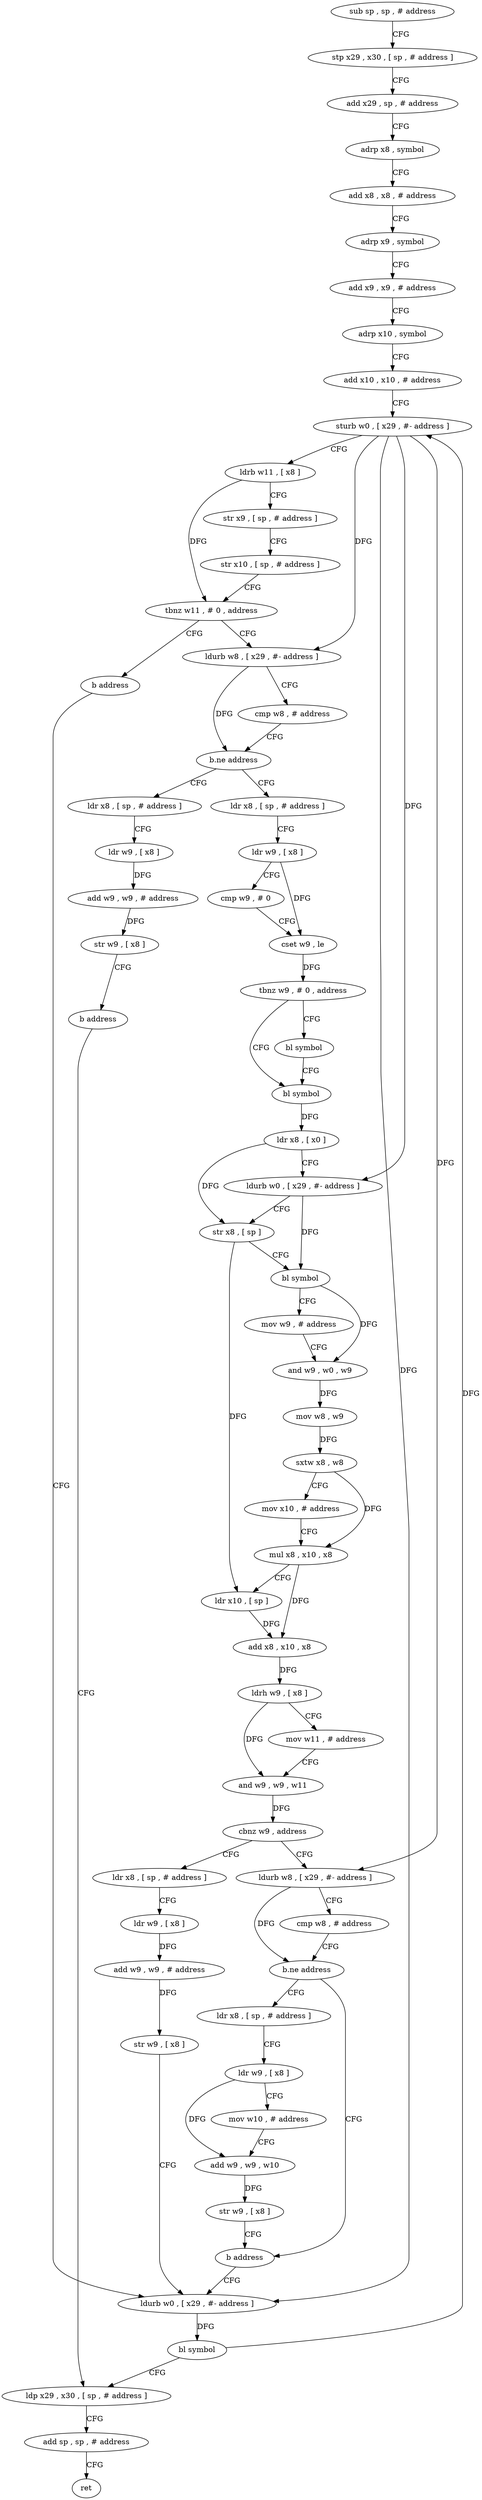 digraph "func" {
"4234356" [label = "sub sp , sp , # address" ]
"4234360" [label = "stp x29 , x30 , [ sp , # address ]" ]
"4234364" [label = "add x29 , sp , # address" ]
"4234368" [label = "adrp x8 , symbol" ]
"4234372" [label = "add x8 , x8 , # address" ]
"4234376" [label = "adrp x9 , symbol" ]
"4234380" [label = "add x9 , x9 , # address" ]
"4234384" [label = "adrp x10 , symbol" ]
"4234388" [label = "add x10 , x10 , # address" ]
"4234392" [label = "sturb w0 , [ x29 , #- address ]" ]
"4234396" [label = "ldrb w11 , [ x8 ]" ]
"4234400" [label = "str x9 , [ sp , # address ]" ]
"4234404" [label = "str x10 , [ sp , # address ]" ]
"4234408" [label = "tbnz w11 , # 0 , address" ]
"4234416" [label = "ldurb w8 , [ x29 , #- address ]" ]
"4234412" [label = "b address" ]
"4234420" [label = "cmp w8 , # address" ]
"4234424" [label = "b.ne address" ]
"4234448" [label = "ldr x8 , [ sp , # address ]" ]
"4234428" [label = "ldr x8 , [ sp , # address ]" ]
"4234592" [label = "ldurb w0 , [ x29 , #- address ]" ]
"4234452" [label = "ldr w9 , [ x8 ]" ]
"4234456" [label = "cmp w9 , # 0" ]
"4234460" [label = "cset w9 , le" ]
"4234464" [label = "tbnz w9 , # 0 , address" ]
"4234472" [label = "bl symbol" ]
"4234468" [label = "bl symbol" ]
"4234432" [label = "ldr w9 , [ x8 ]" ]
"4234436" [label = "add w9 , w9 , # address" ]
"4234440" [label = "str w9 , [ x8 ]" ]
"4234444" [label = "b address" ]
"4234600" [label = "ldp x29 , x30 , [ sp , # address ]" ]
"4234596" [label = "bl symbol" ]
"4234476" [label = "ldr x8 , [ x0 ]" ]
"4234480" [label = "ldurb w0 , [ x29 , #- address ]" ]
"4234484" [label = "str x8 , [ sp ]" ]
"4234488" [label = "bl symbol" ]
"4234492" [label = "mov w9 , # address" ]
"4234496" [label = "and w9 , w0 , w9" ]
"4234500" [label = "mov w8 , w9" ]
"4234504" [label = "sxtw x8 , w8" ]
"4234508" [label = "mov x10 , # address" ]
"4234512" [label = "mul x8 , x10 , x8" ]
"4234516" [label = "ldr x10 , [ sp ]" ]
"4234520" [label = "add x8 , x10 , x8" ]
"4234524" [label = "ldrh w9 , [ x8 ]" ]
"4234528" [label = "mov w11 , # address" ]
"4234532" [label = "and w9 , w9 , w11" ]
"4234536" [label = "cbnz w9 , address" ]
"4234576" [label = "ldr x8 , [ sp , # address ]" ]
"4234540" [label = "ldurb w8 , [ x29 , #- address ]" ]
"4234604" [label = "add sp , sp , # address" ]
"4234608" [label = "ret" ]
"4234580" [label = "ldr w9 , [ x8 ]" ]
"4234584" [label = "add w9 , w9 , # address" ]
"4234588" [label = "str w9 , [ x8 ]" ]
"4234544" [label = "cmp w8 , # address" ]
"4234548" [label = "b.ne address" ]
"4234572" [label = "b address" ]
"4234552" [label = "ldr x8 , [ sp , # address ]" ]
"4234556" [label = "ldr w9 , [ x8 ]" ]
"4234560" [label = "mov w10 , # address" ]
"4234564" [label = "add w9 , w9 , w10" ]
"4234568" [label = "str w9 , [ x8 ]" ]
"4234356" -> "4234360" [ label = "CFG" ]
"4234360" -> "4234364" [ label = "CFG" ]
"4234364" -> "4234368" [ label = "CFG" ]
"4234368" -> "4234372" [ label = "CFG" ]
"4234372" -> "4234376" [ label = "CFG" ]
"4234376" -> "4234380" [ label = "CFG" ]
"4234380" -> "4234384" [ label = "CFG" ]
"4234384" -> "4234388" [ label = "CFG" ]
"4234388" -> "4234392" [ label = "CFG" ]
"4234392" -> "4234396" [ label = "CFG" ]
"4234392" -> "4234416" [ label = "DFG" ]
"4234392" -> "4234592" [ label = "DFG" ]
"4234392" -> "4234480" [ label = "DFG" ]
"4234392" -> "4234540" [ label = "DFG" ]
"4234396" -> "4234400" [ label = "CFG" ]
"4234396" -> "4234408" [ label = "DFG" ]
"4234400" -> "4234404" [ label = "CFG" ]
"4234404" -> "4234408" [ label = "CFG" ]
"4234408" -> "4234416" [ label = "CFG" ]
"4234408" -> "4234412" [ label = "CFG" ]
"4234416" -> "4234420" [ label = "CFG" ]
"4234416" -> "4234424" [ label = "DFG" ]
"4234412" -> "4234592" [ label = "CFG" ]
"4234420" -> "4234424" [ label = "CFG" ]
"4234424" -> "4234448" [ label = "CFG" ]
"4234424" -> "4234428" [ label = "CFG" ]
"4234448" -> "4234452" [ label = "CFG" ]
"4234428" -> "4234432" [ label = "CFG" ]
"4234592" -> "4234596" [ label = "DFG" ]
"4234452" -> "4234456" [ label = "CFG" ]
"4234452" -> "4234460" [ label = "DFG" ]
"4234456" -> "4234460" [ label = "CFG" ]
"4234460" -> "4234464" [ label = "DFG" ]
"4234464" -> "4234472" [ label = "CFG" ]
"4234464" -> "4234468" [ label = "CFG" ]
"4234472" -> "4234476" [ label = "DFG" ]
"4234468" -> "4234472" [ label = "CFG" ]
"4234432" -> "4234436" [ label = "DFG" ]
"4234436" -> "4234440" [ label = "DFG" ]
"4234440" -> "4234444" [ label = "CFG" ]
"4234444" -> "4234600" [ label = "CFG" ]
"4234600" -> "4234604" [ label = "CFG" ]
"4234596" -> "4234600" [ label = "CFG" ]
"4234596" -> "4234392" [ label = "DFG" ]
"4234476" -> "4234480" [ label = "CFG" ]
"4234476" -> "4234484" [ label = "DFG" ]
"4234480" -> "4234484" [ label = "CFG" ]
"4234480" -> "4234488" [ label = "DFG" ]
"4234484" -> "4234488" [ label = "CFG" ]
"4234484" -> "4234516" [ label = "DFG" ]
"4234488" -> "4234492" [ label = "CFG" ]
"4234488" -> "4234496" [ label = "DFG" ]
"4234492" -> "4234496" [ label = "CFG" ]
"4234496" -> "4234500" [ label = "DFG" ]
"4234500" -> "4234504" [ label = "DFG" ]
"4234504" -> "4234508" [ label = "CFG" ]
"4234504" -> "4234512" [ label = "DFG" ]
"4234508" -> "4234512" [ label = "CFG" ]
"4234512" -> "4234516" [ label = "CFG" ]
"4234512" -> "4234520" [ label = "DFG" ]
"4234516" -> "4234520" [ label = "DFG" ]
"4234520" -> "4234524" [ label = "DFG" ]
"4234524" -> "4234528" [ label = "CFG" ]
"4234524" -> "4234532" [ label = "DFG" ]
"4234528" -> "4234532" [ label = "CFG" ]
"4234532" -> "4234536" [ label = "DFG" ]
"4234536" -> "4234576" [ label = "CFG" ]
"4234536" -> "4234540" [ label = "CFG" ]
"4234576" -> "4234580" [ label = "CFG" ]
"4234540" -> "4234544" [ label = "CFG" ]
"4234540" -> "4234548" [ label = "DFG" ]
"4234604" -> "4234608" [ label = "CFG" ]
"4234580" -> "4234584" [ label = "DFG" ]
"4234584" -> "4234588" [ label = "DFG" ]
"4234588" -> "4234592" [ label = "CFG" ]
"4234544" -> "4234548" [ label = "CFG" ]
"4234548" -> "4234572" [ label = "CFG" ]
"4234548" -> "4234552" [ label = "CFG" ]
"4234572" -> "4234592" [ label = "CFG" ]
"4234552" -> "4234556" [ label = "CFG" ]
"4234556" -> "4234560" [ label = "CFG" ]
"4234556" -> "4234564" [ label = "DFG" ]
"4234560" -> "4234564" [ label = "CFG" ]
"4234564" -> "4234568" [ label = "DFG" ]
"4234568" -> "4234572" [ label = "CFG" ]
}
